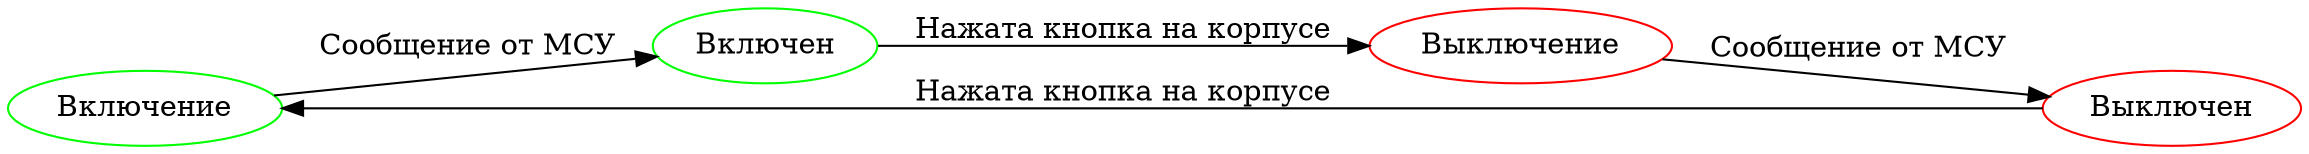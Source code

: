 digraph G{
rankdir=LR
Включение[color=green]
Включен[color=green]
Выключение[color=red]
Выключен[color=red]
Включение->Включен[label="Сообщение от МСУ"]
Включен->Выключение[label="Нажата кнопка на корпусе"]
Выключение->Выключен[label="Сообщение от МСУ"]
Выключен->Включение[label="Нажата кнопка на корпусе"]
}
